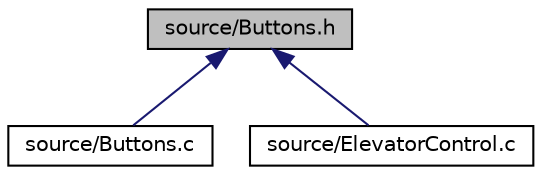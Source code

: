 digraph "source/Buttons.h"
{
 // LATEX_PDF_SIZE
  edge [fontname="Helvetica",fontsize="10",labelfontname="Helvetica",labelfontsize="10"];
  node [fontname="Helvetica",fontsize="10",shape=record];
  Node1 [label="source/Buttons.h",height=0.2,width=0.4,color="black", fillcolor="grey75", style="filled", fontcolor="black",tooltip="Simple interface for checking elevator buttons."];
  Node1 -> Node2 [dir="back",color="midnightblue",fontsize="10",style="solid"];
  Node2 [label="source/Buttons.c",height=0.2,width=0.4,color="black", fillcolor="white", style="filled",URL="$Buttons_8c_source.html",tooltip=" "];
  Node1 -> Node3 [dir="back",color="midnightblue",fontsize="10",style="solid"];
  Node3 [label="source/ElevatorControl.c",height=0.2,width=0.4,color="black", fillcolor="white", style="filled",URL="$ElevatorControl_8c_source.html",tooltip=" "];
}
